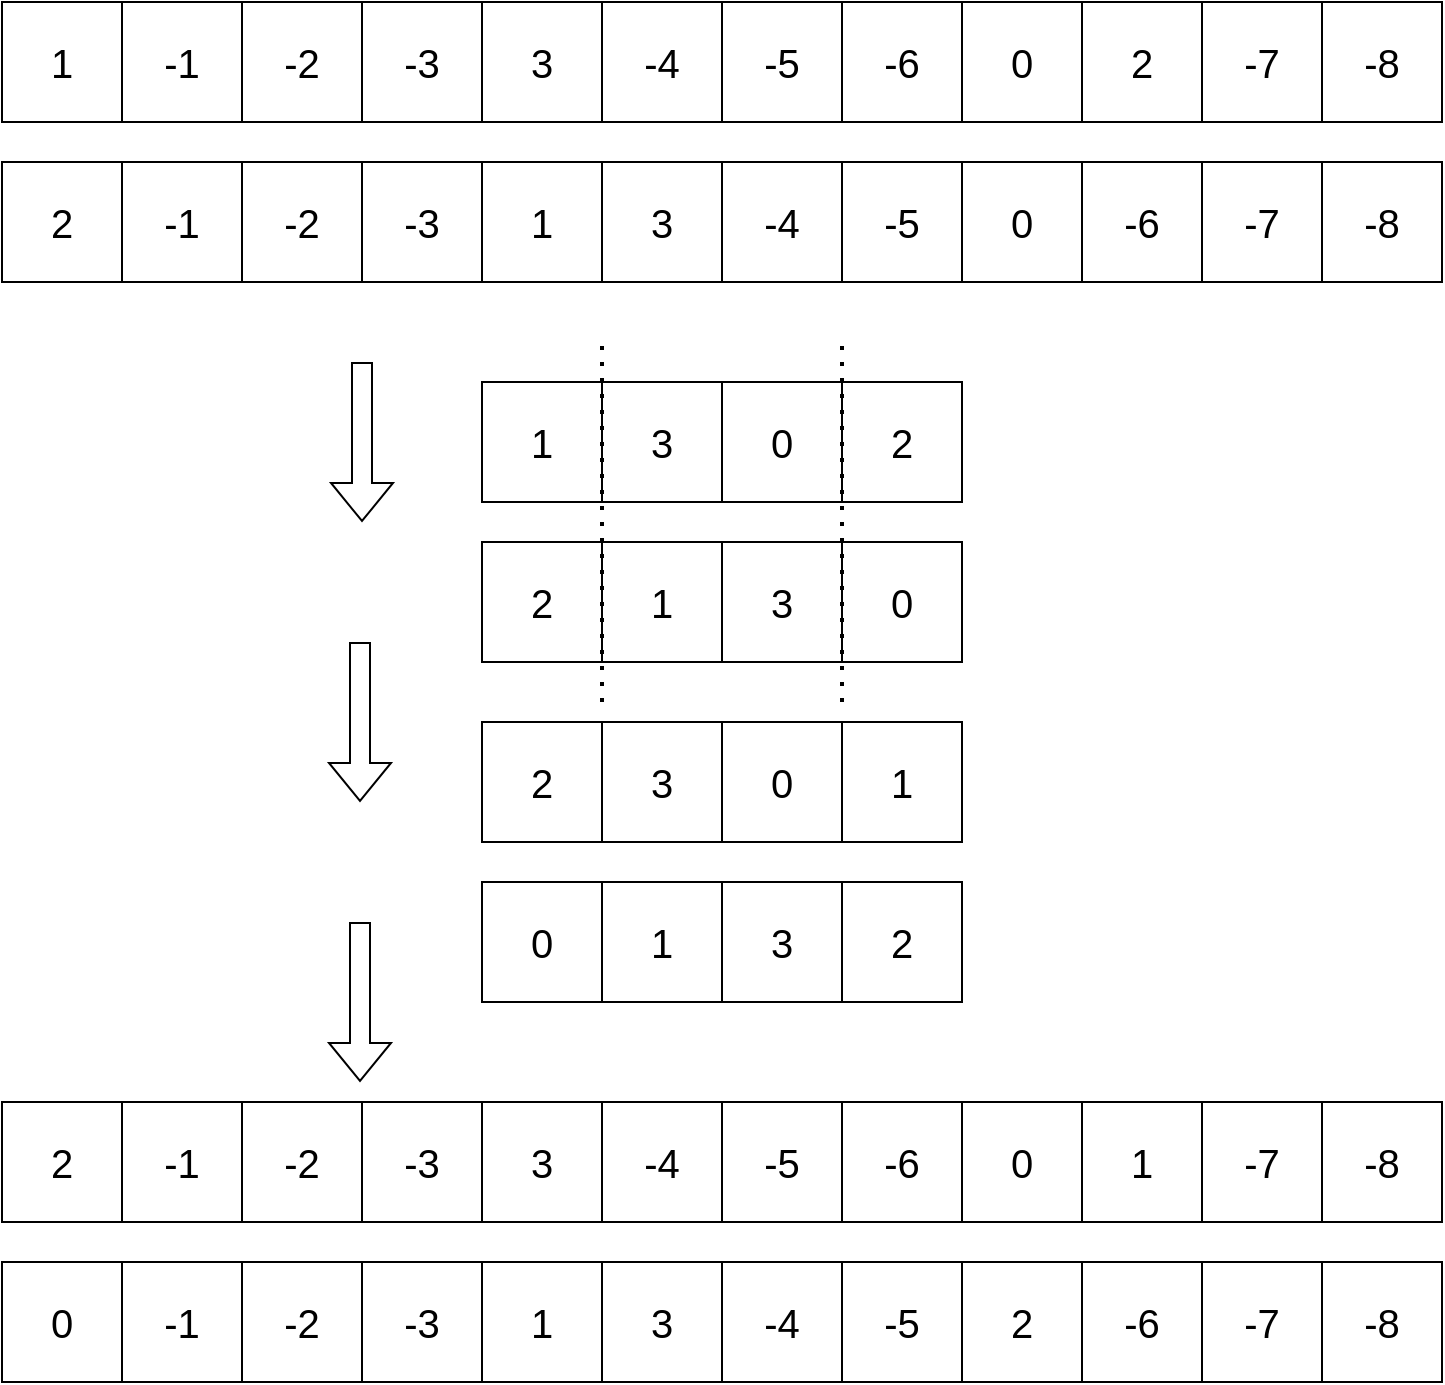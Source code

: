 <mxfile version="21.1.8" type="device">
  <diagram name="Page-1" id="TWJgYgBKKmctXV4v95Et">
    <mxGraphModel dx="1434" dy="802" grid="1" gridSize="10" guides="1" tooltips="1" connect="1" arrows="1" fold="1" page="1" pageScale="1" pageWidth="850" pageHeight="1100" math="0" shadow="0">
      <root>
        <mxCell id="0" />
        <mxCell id="1" parent="0" />
        <mxCell id="7N_FxN8OKdaaHBMC56yi-1" value="&lt;font style=&quot;font-size: 20px;&quot;&gt;1&lt;/font&gt;" style="rounded=0;whiteSpace=wrap;html=1;fontSize=20;" vertex="1" parent="1">
          <mxGeometry x="50" y="150" width="60" height="60" as="geometry" />
        </mxCell>
        <mxCell id="7N_FxN8OKdaaHBMC56yi-2" value="-1" style="rounded=0;whiteSpace=wrap;html=1;fontSize=20;" vertex="1" parent="1">
          <mxGeometry x="110" y="150" width="60" height="60" as="geometry" />
        </mxCell>
        <mxCell id="7N_FxN8OKdaaHBMC56yi-3" value="-2" style="rounded=0;whiteSpace=wrap;html=1;fontSize=20;" vertex="1" parent="1">
          <mxGeometry x="170" y="150" width="60" height="60" as="geometry" />
        </mxCell>
        <mxCell id="7N_FxN8OKdaaHBMC56yi-4" value="-3" style="rounded=0;whiteSpace=wrap;html=1;fontSize=20;" vertex="1" parent="1">
          <mxGeometry x="230" y="150" width="60" height="60" as="geometry" />
        </mxCell>
        <mxCell id="7N_FxN8OKdaaHBMC56yi-13" value="3" style="rounded=0;whiteSpace=wrap;html=1;fontSize=20;" vertex="1" parent="1">
          <mxGeometry x="290" y="150" width="60" height="60" as="geometry" />
        </mxCell>
        <mxCell id="7N_FxN8OKdaaHBMC56yi-14" value="-4" style="rounded=0;whiteSpace=wrap;html=1;fontSize=20;" vertex="1" parent="1">
          <mxGeometry x="350" y="150" width="60" height="60" as="geometry" />
        </mxCell>
        <mxCell id="7N_FxN8OKdaaHBMC56yi-15" value="-5" style="rounded=0;whiteSpace=wrap;html=1;fontSize=20;" vertex="1" parent="1">
          <mxGeometry x="410" y="150" width="60" height="60" as="geometry" />
        </mxCell>
        <mxCell id="7N_FxN8OKdaaHBMC56yi-16" value="-6" style="rounded=0;whiteSpace=wrap;html=1;fontSize=20;" vertex="1" parent="1">
          <mxGeometry x="470" y="150" width="60" height="60" as="geometry" />
        </mxCell>
        <mxCell id="7N_FxN8OKdaaHBMC56yi-17" value="0" style="rounded=0;whiteSpace=wrap;html=1;fontSize=20;" vertex="1" parent="1">
          <mxGeometry x="530" y="150" width="60" height="60" as="geometry" />
        </mxCell>
        <mxCell id="7N_FxN8OKdaaHBMC56yi-18" value="2" style="rounded=0;whiteSpace=wrap;html=1;fontSize=20;" vertex="1" parent="1">
          <mxGeometry x="590" y="150" width="60" height="60" as="geometry" />
        </mxCell>
        <mxCell id="7N_FxN8OKdaaHBMC56yi-19" value="-7" style="rounded=0;whiteSpace=wrap;html=1;fontSize=20;" vertex="1" parent="1">
          <mxGeometry x="650" y="150" width="60" height="60" as="geometry" />
        </mxCell>
        <mxCell id="7N_FxN8OKdaaHBMC56yi-20" value="-8" style="rounded=0;whiteSpace=wrap;html=1;fontSize=20;" vertex="1" parent="1">
          <mxGeometry x="710" y="150" width="60" height="60" as="geometry" />
        </mxCell>
        <mxCell id="7N_FxN8OKdaaHBMC56yi-21" value="2" style="rounded=0;whiteSpace=wrap;html=1;fontSize=20;" vertex="1" parent="1">
          <mxGeometry x="50" y="230" width="60" height="60" as="geometry" />
        </mxCell>
        <mxCell id="7N_FxN8OKdaaHBMC56yi-22" value="-1" style="rounded=0;whiteSpace=wrap;html=1;fontSize=20;" vertex="1" parent="1">
          <mxGeometry x="110" y="230" width="60" height="60" as="geometry" />
        </mxCell>
        <mxCell id="7N_FxN8OKdaaHBMC56yi-23" value="-2" style="rounded=0;whiteSpace=wrap;html=1;fontSize=20;" vertex="1" parent="1">
          <mxGeometry x="170" y="230" width="60" height="60" as="geometry" />
        </mxCell>
        <mxCell id="7N_FxN8OKdaaHBMC56yi-24" value="-3" style="rounded=0;whiteSpace=wrap;html=1;fontSize=20;" vertex="1" parent="1">
          <mxGeometry x="230" y="230" width="60" height="60" as="geometry" />
        </mxCell>
        <mxCell id="7N_FxN8OKdaaHBMC56yi-25" value="1" style="rounded=0;whiteSpace=wrap;html=1;fontSize=20;" vertex="1" parent="1">
          <mxGeometry x="290" y="230" width="60" height="60" as="geometry" />
        </mxCell>
        <mxCell id="7N_FxN8OKdaaHBMC56yi-26" value="3" style="rounded=0;whiteSpace=wrap;html=1;fontSize=20;" vertex="1" parent="1">
          <mxGeometry x="350" y="230" width="60" height="60" as="geometry" />
        </mxCell>
        <mxCell id="7N_FxN8OKdaaHBMC56yi-27" value="-4" style="rounded=0;whiteSpace=wrap;html=1;fontSize=20;" vertex="1" parent="1">
          <mxGeometry x="410" y="230" width="60" height="60" as="geometry" />
        </mxCell>
        <mxCell id="7N_FxN8OKdaaHBMC56yi-28" value="-5" style="rounded=0;whiteSpace=wrap;html=1;fontSize=20;" vertex="1" parent="1">
          <mxGeometry x="470" y="230" width="60" height="60" as="geometry" />
        </mxCell>
        <mxCell id="7N_FxN8OKdaaHBMC56yi-29" value="0" style="rounded=0;whiteSpace=wrap;html=1;fontSize=20;" vertex="1" parent="1">
          <mxGeometry x="530" y="230" width="60" height="60" as="geometry" />
        </mxCell>
        <mxCell id="7N_FxN8OKdaaHBMC56yi-30" value="-6" style="rounded=0;whiteSpace=wrap;html=1;fontSize=20;" vertex="1" parent="1">
          <mxGeometry x="590" y="230" width="60" height="60" as="geometry" />
        </mxCell>
        <mxCell id="7N_FxN8OKdaaHBMC56yi-31" value="-7" style="rounded=0;whiteSpace=wrap;html=1;fontSize=20;" vertex="1" parent="1">
          <mxGeometry x="650" y="230" width="60" height="60" as="geometry" />
        </mxCell>
        <mxCell id="7N_FxN8OKdaaHBMC56yi-32" value="-8" style="rounded=0;whiteSpace=wrap;html=1;fontSize=20;" vertex="1" parent="1">
          <mxGeometry x="710" y="230" width="60" height="60" as="geometry" />
        </mxCell>
        <mxCell id="7N_FxN8OKdaaHBMC56yi-33" value="1" style="rounded=0;whiteSpace=wrap;html=1;fontSize=20;" vertex="1" parent="1">
          <mxGeometry x="290" y="340" width="60" height="60" as="geometry" />
        </mxCell>
        <mxCell id="7N_FxN8OKdaaHBMC56yi-34" value="3" style="rounded=0;whiteSpace=wrap;html=1;fontSize=20;" vertex="1" parent="1">
          <mxGeometry x="350" y="340" width="60" height="60" as="geometry" />
        </mxCell>
        <mxCell id="7N_FxN8OKdaaHBMC56yi-35" value="0" style="rounded=0;whiteSpace=wrap;html=1;fontSize=20;" vertex="1" parent="1">
          <mxGeometry x="410" y="340" width="60" height="60" as="geometry" />
        </mxCell>
        <mxCell id="7N_FxN8OKdaaHBMC56yi-36" value="2" style="rounded=0;whiteSpace=wrap;html=1;fontSize=20;" vertex="1" parent="1">
          <mxGeometry x="470" y="340" width="60" height="60" as="geometry" />
        </mxCell>
        <mxCell id="7N_FxN8OKdaaHBMC56yi-37" value="2" style="rounded=0;whiteSpace=wrap;html=1;fontSize=20;" vertex="1" parent="1">
          <mxGeometry x="290" y="420" width="60" height="60" as="geometry" />
        </mxCell>
        <mxCell id="7N_FxN8OKdaaHBMC56yi-38" value="1" style="rounded=0;whiteSpace=wrap;html=1;fontSize=20;" vertex="1" parent="1">
          <mxGeometry x="350" y="420" width="60" height="60" as="geometry" />
        </mxCell>
        <mxCell id="7N_FxN8OKdaaHBMC56yi-39" value="3" style="rounded=0;whiteSpace=wrap;html=1;fontSize=20;" vertex="1" parent="1">
          <mxGeometry x="410" y="420" width="60" height="60" as="geometry" />
        </mxCell>
        <mxCell id="7N_FxN8OKdaaHBMC56yi-40" value="0" style="rounded=0;whiteSpace=wrap;html=1;fontSize=20;" vertex="1" parent="1">
          <mxGeometry x="470" y="420" width="60" height="60" as="geometry" />
        </mxCell>
        <mxCell id="7N_FxN8OKdaaHBMC56yi-65" value="" style="endArrow=none;dashed=1;html=1;dashPattern=1 3;strokeWidth=2;rounded=0;" edge="1" parent="1">
          <mxGeometry width="50" height="50" relative="1" as="geometry">
            <mxPoint x="350" y="500" as="sourcePoint" />
            <mxPoint x="350" y="320" as="targetPoint" />
          </mxGeometry>
        </mxCell>
        <mxCell id="7N_FxN8OKdaaHBMC56yi-67" value="" style="endArrow=none;dashed=1;html=1;dashPattern=1 3;strokeWidth=2;rounded=0;" edge="1" parent="1">
          <mxGeometry width="50" height="50" relative="1" as="geometry">
            <mxPoint x="470" y="500" as="sourcePoint" />
            <mxPoint x="470" y="320" as="targetPoint" />
          </mxGeometry>
        </mxCell>
        <mxCell id="7N_FxN8OKdaaHBMC56yi-68" value="0" style="rounded=0;whiteSpace=wrap;html=1;fontSize=20;" vertex="1" parent="1">
          <mxGeometry x="290" y="590" width="60" height="60" as="geometry" />
        </mxCell>
        <mxCell id="7N_FxN8OKdaaHBMC56yi-69" value="1" style="rounded=0;whiteSpace=wrap;html=1;fontSize=20;" vertex="1" parent="1">
          <mxGeometry x="350" y="590" width="60" height="60" as="geometry" />
        </mxCell>
        <mxCell id="7N_FxN8OKdaaHBMC56yi-70" value="3" style="rounded=0;whiteSpace=wrap;html=1;fontSize=20;" vertex="1" parent="1">
          <mxGeometry x="410" y="590" width="60" height="60" as="geometry" />
        </mxCell>
        <mxCell id="7N_FxN8OKdaaHBMC56yi-71" value="2" style="rounded=0;whiteSpace=wrap;html=1;fontSize=20;" vertex="1" parent="1">
          <mxGeometry x="470" y="590" width="60" height="60" as="geometry" />
        </mxCell>
        <mxCell id="7N_FxN8OKdaaHBMC56yi-72" value="2" style="rounded=0;whiteSpace=wrap;html=1;fontSize=20;" vertex="1" parent="1">
          <mxGeometry x="290" y="510" width="60" height="60" as="geometry" />
        </mxCell>
        <mxCell id="7N_FxN8OKdaaHBMC56yi-73" value="3" style="rounded=0;whiteSpace=wrap;html=1;fontSize=20;" vertex="1" parent="1">
          <mxGeometry x="350" y="510" width="60" height="60" as="geometry" />
        </mxCell>
        <mxCell id="7N_FxN8OKdaaHBMC56yi-74" value="0" style="rounded=0;whiteSpace=wrap;html=1;fontSize=20;" vertex="1" parent="1">
          <mxGeometry x="410" y="510" width="60" height="60" as="geometry" />
        </mxCell>
        <mxCell id="7N_FxN8OKdaaHBMC56yi-75" value="1" style="rounded=0;whiteSpace=wrap;html=1;fontSize=20;" vertex="1" parent="1">
          <mxGeometry x="470" y="510" width="60" height="60" as="geometry" />
        </mxCell>
        <mxCell id="7N_FxN8OKdaaHBMC56yi-78" value="&lt;font style=&quot;font-size: 20px;&quot;&gt;2&lt;/font&gt;" style="rounded=0;whiteSpace=wrap;html=1;fontSize=20;" vertex="1" parent="1">
          <mxGeometry x="50" y="700" width="60" height="60" as="geometry" />
        </mxCell>
        <mxCell id="7N_FxN8OKdaaHBMC56yi-79" value="-1" style="rounded=0;whiteSpace=wrap;html=1;fontSize=20;" vertex="1" parent="1">
          <mxGeometry x="110" y="700" width="60" height="60" as="geometry" />
        </mxCell>
        <mxCell id="7N_FxN8OKdaaHBMC56yi-80" value="-2" style="rounded=0;whiteSpace=wrap;html=1;fontSize=20;" vertex="1" parent="1">
          <mxGeometry x="170" y="700" width="60" height="60" as="geometry" />
        </mxCell>
        <mxCell id="7N_FxN8OKdaaHBMC56yi-81" value="-3" style="rounded=0;whiteSpace=wrap;html=1;fontSize=20;" vertex="1" parent="1">
          <mxGeometry x="230" y="700" width="60" height="60" as="geometry" />
        </mxCell>
        <mxCell id="7N_FxN8OKdaaHBMC56yi-82" value="3" style="rounded=0;whiteSpace=wrap;html=1;fontSize=20;" vertex="1" parent="1">
          <mxGeometry x="290" y="700" width="60" height="60" as="geometry" />
        </mxCell>
        <mxCell id="7N_FxN8OKdaaHBMC56yi-83" value="-4" style="rounded=0;whiteSpace=wrap;html=1;fontSize=20;" vertex="1" parent="1">
          <mxGeometry x="350" y="700" width="60" height="60" as="geometry" />
        </mxCell>
        <mxCell id="7N_FxN8OKdaaHBMC56yi-84" value="-5" style="rounded=0;whiteSpace=wrap;html=1;fontSize=20;" vertex="1" parent="1">
          <mxGeometry x="410" y="700" width="60" height="60" as="geometry" />
        </mxCell>
        <mxCell id="7N_FxN8OKdaaHBMC56yi-85" value="-6" style="rounded=0;whiteSpace=wrap;html=1;fontSize=20;" vertex="1" parent="1">
          <mxGeometry x="470" y="700" width="60" height="60" as="geometry" />
        </mxCell>
        <mxCell id="7N_FxN8OKdaaHBMC56yi-86" value="0" style="rounded=0;whiteSpace=wrap;html=1;fontSize=20;" vertex="1" parent="1">
          <mxGeometry x="530" y="700" width="60" height="60" as="geometry" />
        </mxCell>
        <mxCell id="7N_FxN8OKdaaHBMC56yi-87" value="1" style="rounded=0;whiteSpace=wrap;html=1;fontSize=20;" vertex="1" parent="1">
          <mxGeometry x="590" y="700" width="60" height="60" as="geometry" />
        </mxCell>
        <mxCell id="7N_FxN8OKdaaHBMC56yi-88" value="-7" style="rounded=0;whiteSpace=wrap;html=1;fontSize=20;" vertex="1" parent="1">
          <mxGeometry x="650" y="700" width="60" height="60" as="geometry" />
        </mxCell>
        <mxCell id="7N_FxN8OKdaaHBMC56yi-89" value="-8" style="rounded=0;whiteSpace=wrap;html=1;fontSize=20;" vertex="1" parent="1">
          <mxGeometry x="710" y="700" width="60" height="60" as="geometry" />
        </mxCell>
        <mxCell id="7N_FxN8OKdaaHBMC56yi-90" value="0" style="rounded=0;whiteSpace=wrap;html=1;fontSize=20;" vertex="1" parent="1">
          <mxGeometry x="50" y="780" width="60" height="60" as="geometry" />
        </mxCell>
        <mxCell id="7N_FxN8OKdaaHBMC56yi-91" value="-1" style="rounded=0;whiteSpace=wrap;html=1;fontSize=20;" vertex="1" parent="1">
          <mxGeometry x="110" y="780" width="60" height="60" as="geometry" />
        </mxCell>
        <mxCell id="7N_FxN8OKdaaHBMC56yi-92" value="-2" style="rounded=0;whiteSpace=wrap;html=1;fontSize=20;" vertex="1" parent="1">
          <mxGeometry x="170" y="780" width="60" height="60" as="geometry" />
        </mxCell>
        <mxCell id="7N_FxN8OKdaaHBMC56yi-93" value="-3" style="rounded=0;whiteSpace=wrap;html=1;fontSize=20;" vertex="1" parent="1">
          <mxGeometry x="230" y="780" width="60" height="60" as="geometry" />
        </mxCell>
        <mxCell id="7N_FxN8OKdaaHBMC56yi-94" value="1" style="rounded=0;whiteSpace=wrap;html=1;fontSize=20;" vertex="1" parent="1">
          <mxGeometry x="290" y="780" width="60" height="60" as="geometry" />
        </mxCell>
        <mxCell id="7N_FxN8OKdaaHBMC56yi-95" value="3" style="rounded=0;whiteSpace=wrap;html=1;fontSize=20;" vertex="1" parent="1">
          <mxGeometry x="350" y="780" width="60" height="60" as="geometry" />
        </mxCell>
        <mxCell id="7N_FxN8OKdaaHBMC56yi-96" value="-4" style="rounded=0;whiteSpace=wrap;html=1;fontSize=20;" vertex="1" parent="1">
          <mxGeometry x="410" y="780" width="60" height="60" as="geometry" />
        </mxCell>
        <mxCell id="7N_FxN8OKdaaHBMC56yi-97" value="-5" style="rounded=0;whiteSpace=wrap;html=1;fontSize=20;" vertex="1" parent="1">
          <mxGeometry x="470" y="780" width="60" height="60" as="geometry" />
        </mxCell>
        <mxCell id="7N_FxN8OKdaaHBMC56yi-98" value="2" style="rounded=0;whiteSpace=wrap;html=1;fontSize=20;" vertex="1" parent="1">
          <mxGeometry x="530" y="780" width="60" height="60" as="geometry" />
        </mxCell>
        <mxCell id="7N_FxN8OKdaaHBMC56yi-99" value="-6" style="rounded=0;whiteSpace=wrap;html=1;fontSize=20;" vertex="1" parent="1">
          <mxGeometry x="590" y="780" width="60" height="60" as="geometry" />
        </mxCell>
        <mxCell id="7N_FxN8OKdaaHBMC56yi-100" value="-7" style="rounded=0;whiteSpace=wrap;html=1;fontSize=20;" vertex="1" parent="1">
          <mxGeometry x="650" y="780" width="60" height="60" as="geometry" />
        </mxCell>
        <mxCell id="7N_FxN8OKdaaHBMC56yi-101" value="-8" style="rounded=0;whiteSpace=wrap;html=1;fontSize=20;" vertex="1" parent="1">
          <mxGeometry x="710" y="780" width="60" height="60" as="geometry" />
        </mxCell>
        <mxCell id="7N_FxN8OKdaaHBMC56yi-102" value="" style="shape=flexArrow;endArrow=classic;html=1;rounded=0;" edge="1" parent="1">
          <mxGeometry width="50" height="50" relative="1" as="geometry">
            <mxPoint x="230" y="330" as="sourcePoint" />
            <mxPoint x="230" y="410" as="targetPoint" />
          </mxGeometry>
        </mxCell>
        <mxCell id="7N_FxN8OKdaaHBMC56yi-103" value="" style="shape=flexArrow;endArrow=classic;html=1;rounded=0;" edge="1" parent="1">
          <mxGeometry width="50" height="50" relative="1" as="geometry">
            <mxPoint x="229" y="610" as="sourcePoint" />
            <mxPoint x="229" y="690" as="targetPoint" />
          </mxGeometry>
        </mxCell>
        <mxCell id="7N_FxN8OKdaaHBMC56yi-104" value="" style="shape=flexArrow;endArrow=classic;html=1;rounded=0;" edge="1" parent="1">
          <mxGeometry width="50" height="50" relative="1" as="geometry">
            <mxPoint x="229" y="470" as="sourcePoint" />
            <mxPoint x="229" y="550" as="targetPoint" />
          </mxGeometry>
        </mxCell>
      </root>
    </mxGraphModel>
  </diagram>
</mxfile>
